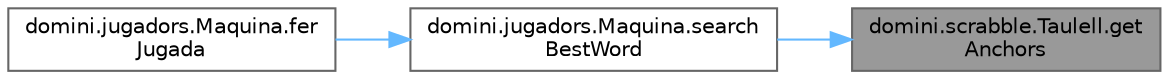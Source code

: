 digraph "domini.scrabble.Taulell.getAnchors"
{
 // INTERACTIVE_SVG=YES
 // LATEX_PDF_SIZE
  bgcolor="transparent";
  edge [fontname=Helvetica,fontsize=10,labelfontname=Helvetica,labelfontsize=10];
  node [fontname=Helvetica,fontsize=10,shape=box,height=0.2,width=0.4];
  rankdir="RL";
  Node1 [id="Node000001",label="domini.scrabble.Taulell.get\lAnchors",height=0.2,width=0.4,color="gray40", fillcolor="grey60", style="filled", fontcolor="black",tooltip="Retorna un Set amb les coordenades de les caselles que son anchors."];
  Node1 -> Node2 [id="edge1_Node000001_Node000002",dir="back",color="steelblue1",style="solid",tooltip=" "];
  Node2 [id="Node000002",label="domini.jugadors.Maquina.search\lBestWord",height=0.2,width=0.4,color="grey40", fillcolor="white", style="filled",URL="$classdomini_1_1jugadors_1_1_maquina.html#afe864f5cb4ab5895e149c5aad0235400",tooltip="Busca la millor paraula en una direcció específica (horitzontal o vertical)."];
  Node2 -> Node3 [id="edge2_Node000002_Node000003",dir="back",color="steelblue1",style="solid",tooltip=" "];
  Node3 [id="Node000003",label="domini.jugadors.Maquina.fer\lJugada",height=0.2,width=0.4,color="grey40", fillcolor="white", style="filled",URL="$classdomini_1_1jugadors_1_1_maquina.html#a8b1f4889bc62ca862e4f87e55c66871e",tooltip="Busca la paraula amb la puntuació més alta donats un taulell i un diccionari."];
}
